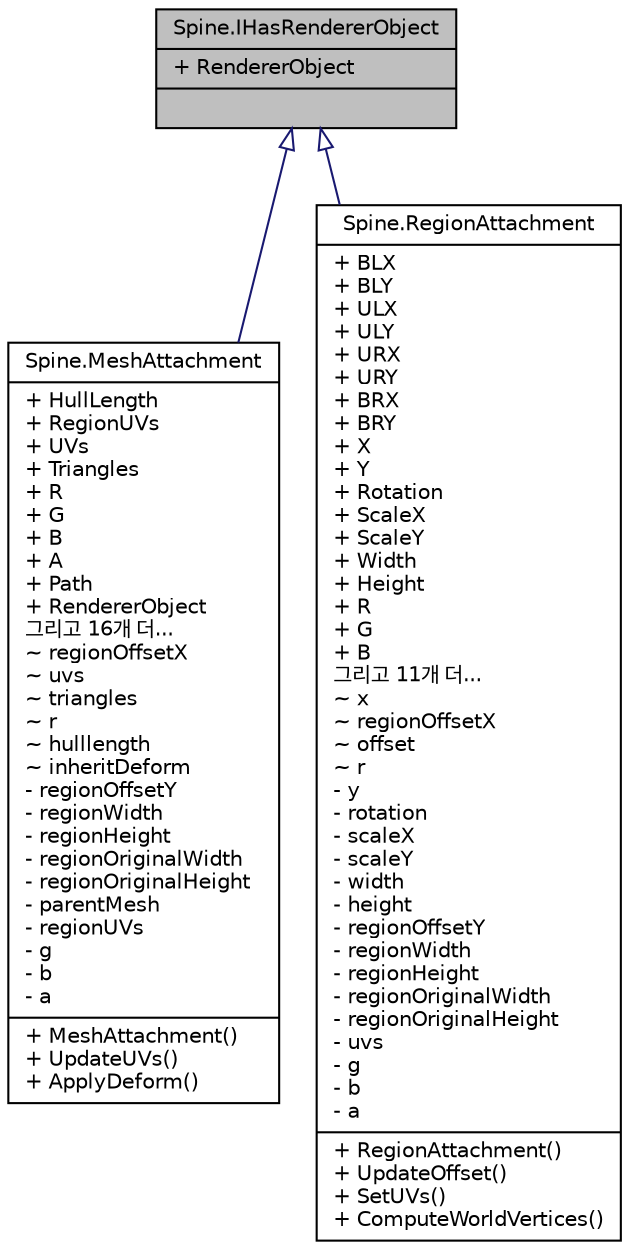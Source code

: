 digraph "Spine.IHasRendererObject"
{
 // LATEX_PDF_SIZE
  edge [fontname="Helvetica",fontsize="10",labelfontname="Helvetica",labelfontsize="10"];
  node [fontname="Helvetica",fontsize="10",shape=record];
  Node1 [label="{Spine.IHasRendererObject\n|+ RendererObject\l|}",height=0.2,width=0.4,color="black", fillcolor="grey75", style="filled", fontcolor="black",tooltip=" "];
  Node1 -> Node2 [dir="back",color="midnightblue",fontsize="10",style="solid",arrowtail="onormal",fontname="Helvetica"];
  Node2 [label="{Spine.MeshAttachment\n|+ HullLength\l+ RegionUVs\l+ UVs\l+ Triangles\l+ R\l+ G\l+ B\l+ A\l+ Path\l+ RendererObject\l그리고 16개 더...\l~ regionOffsetX\l~ uvs\l~ triangles\l~ r\l~ hulllength\l~ inheritDeform\l- regionOffsetY\l- regionWidth\l- regionHeight\l- regionOriginalWidth\l- regionOriginalHeight\l- parentMesh\l- regionUVs\l- g\l- b\l- a\l|+ MeshAttachment()\l+ UpdateUVs()\l+ ApplyDeform()\l}",height=0.2,width=0.4,color="black", fillcolor="white", style="filled",URL="$class_spine_1_1_mesh_attachment.html",tooltip="Attachment that displays a texture region using a mesh."];
  Node1 -> Node3 [dir="back",color="midnightblue",fontsize="10",style="solid",arrowtail="onormal",fontname="Helvetica"];
  Node3 [label="{Spine.RegionAttachment\n|+ BLX\l+ BLY\l+ ULX\l+ ULY\l+ URX\l+ URY\l+ BRX\l+ BRY\l+ X\l+ Y\l+ Rotation\l+ ScaleX\l+ ScaleY\l+ Width\l+ Height\l+ R\l+ G\l+ B\l그리고 11개 더...\l~ x\l~ regionOffsetX\l~ offset\l~ r\l- y\l- rotation\l- scaleX\l- scaleY\l- width\l- height\l- regionOffsetY\l- regionWidth\l- regionHeight\l- regionOriginalWidth\l- regionOriginalHeight\l- uvs\l- g\l- b\l- a\l|+ RegionAttachment()\l+ UpdateOffset()\l+ SetUVs()\l+ ComputeWorldVertices()\l}",height=0.2,width=0.4,color="black", fillcolor="white", style="filled",URL="$class_spine_1_1_region_attachment.html",tooltip="Attachment that displays a texture region."];
}
